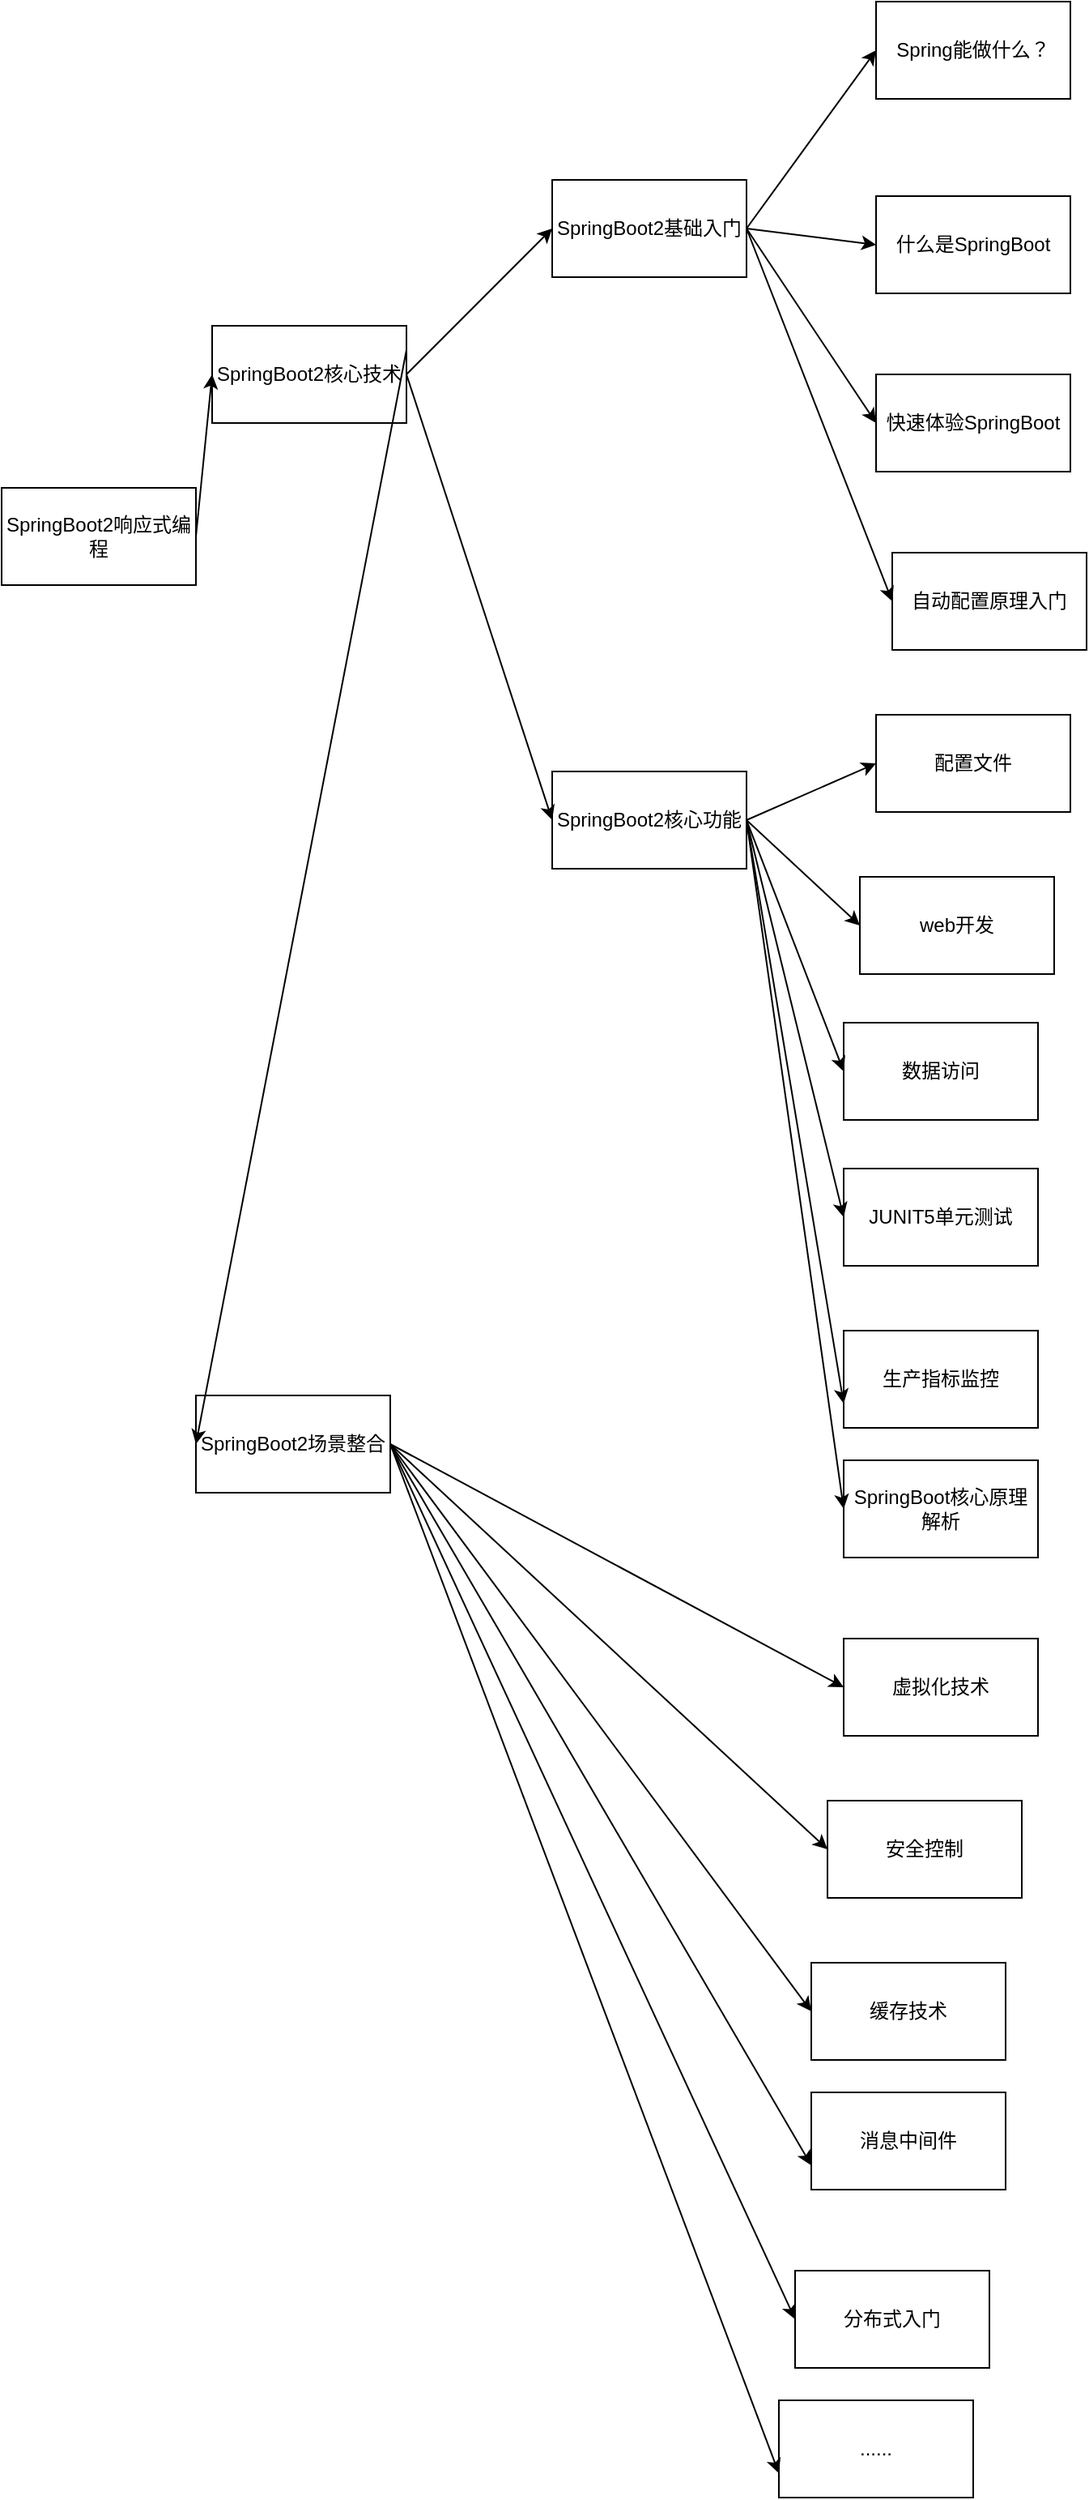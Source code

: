 <mxfile version="14.5.0" type="github">
  <diagram id="bzu2E_UAY_ouwu1E5m8z" name="第 1 页">
    <mxGraphModel dx="2062" dy="1132" grid="1" gridSize="10" guides="1" tooltips="1" connect="1" arrows="1" fold="1" page="1" pageScale="1" pageWidth="827" pageHeight="1169" math="0" shadow="0">
      <root>
        <mxCell id="0" />
        <mxCell id="1" parent="0" />
        <mxCell id="P7p5Ek4KawbF1okIYfM0-1" value="SpringBoot2响应式编程" style="rounded=0;whiteSpace=wrap;html=1;" vertex="1" parent="1">
          <mxGeometry x="30" y="410" width="120" height="60" as="geometry" />
        </mxCell>
        <mxCell id="P7p5Ek4KawbF1okIYfM0-2" value="SpringBoot2核心技术" style="rounded=0;whiteSpace=wrap;html=1;" vertex="1" parent="1">
          <mxGeometry x="160" y="310" width="120" height="60" as="geometry" />
        </mxCell>
        <mxCell id="P7p5Ek4KawbF1okIYfM0-3" value="Spring能做什么？" style="rounded=0;whiteSpace=wrap;html=1;" vertex="1" parent="1">
          <mxGeometry x="570" y="110" width="120" height="60" as="geometry" />
        </mxCell>
        <mxCell id="P7p5Ek4KawbF1okIYfM0-4" value="什么是SpringBoot" style="rounded=0;whiteSpace=wrap;html=1;" vertex="1" parent="1">
          <mxGeometry x="570" y="230" width="120" height="60" as="geometry" />
        </mxCell>
        <mxCell id="P7p5Ek4KawbF1okIYfM0-5" value="快速体验SpringBoot" style="rounded=0;whiteSpace=wrap;html=1;" vertex="1" parent="1">
          <mxGeometry x="570" y="340" width="120" height="60" as="geometry" />
        </mxCell>
        <mxCell id="P7p5Ek4KawbF1okIYfM0-6" value="SpringBoot2基础入门" style="rounded=0;whiteSpace=wrap;html=1;" vertex="1" parent="1">
          <mxGeometry x="370" y="220" width="120" height="60" as="geometry" />
        </mxCell>
        <mxCell id="P7p5Ek4KawbF1okIYfM0-7" value="自动配置原理入门" style="rounded=0;whiteSpace=wrap;html=1;" vertex="1" parent="1">
          <mxGeometry x="580" y="450" width="120" height="60" as="geometry" />
        </mxCell>
        <mxCell id="P7p5Ek4KawbF1okIYfM0-8" value="" style="endArrow=classic;html=1;exitX=1;exitY=0.5;exitDx=0;exitDy=0;entryX=0;entryY=0.5;entryDx=0;entryDy=0;" edge="1" parent="1" source="P7p5Ek4KawbF1okIYfM0-1" target="P7p5Ek4KawbF1okIYfM0-2">
          <mxGeometry width="50" height="50" relative="1" as="geometry">
            <mxPoint x="210" y="430" as="sourcePoint" />
            <mxPoint x="260" y="380" as="targetPoint" />
          </mxGeometry>
        </mxCell>
        <mxCell id="P7p5Ek4KawbF1okIYfM0-9" value="" style="endArrow=classic;html=1;exitX=1;exitY=0.5;exitDx=0;exitDy=0;entryX=0;entryY=0.5;entryDx=0;entryDy=0;" edge="1" parent="1" source="P7p5Ek4KawbF1okIYfM0-2" target="P7p5Ek4KawbF1okIYfM0-6">
          <mxGeometry width="50" height="50" relative="1" as="geometry">
            <mxPoint x="200" y="450" as="sourcePoint" />
            <mxPoint x="220" y="360" as="targetPoint" />
          </mxGeometry>
        </mxCell>
        <mxCell id="P7p5Ek4KawbF1okIYfM0-10" value="" style="endArrow=classic;html=1;exitX=1;exitY=0.5;exitDx=0;exitDy=0;entryX=0;entryY=0.5;entryDx=0;entryDy=0;" edge="1" parent="1" source="P7p5Ek4KawbF1okIYfM0-6" target="P7p5Ek4KawbF1okIYfM0-3">
          <mxGeometry width="50" height="50" relative="1" as="geometry">
            <mxPoint x="340" y="360" as="sourcePoint" />
            <mxPoint x="380" y="260" as="targetPoint" />
          </mxGeometry>
        </mxCell>
        <mxCell id="P7p5Ek4KawbF1okIYfM0-11" value="" style="endArrow=classic;html=1;exitX=1;exitY=0.5;exitDx=0;exitDy=0;entryX=0;entryY=0.5;entryDx=0;entryDy=0;" edge="1" parent="1" source="P7p5Ek4KawbF1okIYfM0-6" target="P7p5Ek4KawbF1okIYfM0-4">
          <mxGeometry width="50" height="50" relative="1" as="geometry">
            <mxPoint x="500" y="260" as="sourcePoint" />
            <mxPoint x="580" y="160" as="targetPoint" />
          </mxGeometry>
        </mxCell>
        <mxCell id="P7p5Ek4KawbF1okIYfM0-12" value="" style="endArrow=classic;html=1;entryX=0;entryY=0.5;entryDx=0;entryDy=0;" edge="1" parent="1" target="P7p5Ek4KawbF1okIYfM0-5">
          <mxGeometry width="50" height="50" relative="1" as="geometry">
            <mxPoint x="490" y="250" as="sourcePoint" />
            <mxPoint x="560" y="280" as="targetPoint" />
          </mxGeometry>
        </mxCell>
        <mxCell id="P7p5Ek4KawbF1okIYfM0-13" value="" style="endArrow=classic;html=1;entryX=0;entryY=0.5;entryDx=0;entryDy=0;exitX=1;exitY=0.5;exitDx=0;exitDy=0;" edge="1" parent="1" source="P7p5Ek4KawbF1okIYfM0-6" target="P7p5Ek4KawbF1okIYfM0-7">
          <mxGeometry width="50" height="50" relative="1" as="geometry">
            <mxPoint x="500" y="260" as="sourcePoint" />
            <mxPoint x="560" y="390" as="targetPoint" />
          </mxGeometry>
        </mxCell>
        <mxCell id="P7p5Ek4KawbF1okIYfM0-14" value="SpringBoot2核心功能" style="rounded=0;whiteSpace=wrap;html=1;" vertex="1" parent="1">
          <mxGeometry x="370" y="585" width="120" height="60" as="geometry" />
        </mxCell>
        <mxCell id="P7p5Ek4KawbF1okIYfM0-15" value="" style="endArrow=classic;html=1;exitX=1;exitY=0.5;exitDx=0;exitDy=0;entryX=0;entryY=0.5;entryDx=0;entryDy=0;" edge="1" parent="1" source="P7p5Ek4KawbF1okIYfM0-2" target="P7p5Ek4KawbF1okIYfM0-14">
          <mxGeometry width="50" height="50" relative="1" as="geometry">
            <mxPoint x="340" y="360" as="sourcePoint" />
            <mxPoint x="380" y="260" as="targetPoint" />
          </mxGeometry>
        </mxCell>
        <mxCell id="P7p5Ek4KawbF1okIYfM0-16" value="配置文件" style="rounded=0;whiteSpace=wrap;html=1;" vertex="1" parent="1">
          <mxGeometry x="570" y="550" width="120" height="60" as="geometry" />
        </mxCell>
        <mxCell id="P7p5Ek4KawbF1okIYfM0-17" value="" style="endArrow=classic;html=1;exitX=1;exitY=0.5;exitDx=0;exitDy=0;entryX=0;entryY=0.5;entryDx=0;entryDy=0;" edge="1" parent="1" source="P7p5Ek4KawbF1okIYfM0-14" target="P7p5Ek4KawbF1okIYfM0-16">
          <mxGeometry width="50" height="50" relative="1" as="geometry">
            <mxPoint x="340" y="360" as="sourcePoint" />
            <mxPoint x="390" y="565" as="targetPoint" />
          </mxGeometry>
        </mxCell>
        <mxCell id="P7p5Ek4KawbF1okIYfM0-18" value="web开发" style="rounded=0;whiteSpace=wrap;html=1;" vertex="1" parent="1">
          <mxGeometry x="560" y="650" width="120" height="60" as="geometry" />
        </mxCell>
        <mxCell id="P7p5Ek4KawbF1okIYfM0-19" value="数据访问" style="rounded=0;whiteSpace=wrap;html=1;" vertex="1" parent="1">
          <mxGeometry x="550" y="740" width="120" height="60" as="geometry" />
        </mxCell>
        <mxCell id="P7p5Ek4KawbF1okIYfM0-20" value="JUNIT5单元测试" style="rounded=0;whiteSpace=wrap;html=1;" vertex="1" parent="1">
          <mxGeometry x="550" y="830" width="120" height="60" as="geometry" />
        </mxCell>
        <mxCell id="P7p5Ek4KawbF1okIYfM0-21" value="生产指标监控" style="rounded=0;whiteSpace=wrap;html=1;" vertex="1" parent="1">
          <mxGeometry x="550" y="930" width="120" height="60" as="geometry" />
        </mxCell>
        <mxCell id="P7p5Ek4KawbF1okIYfM0-22" value="SpringBoot核心原理解析" style="rounded=0;whiteSpace=wrap;html=1;" vertex="1" parent="1">
          <mxGeometry x="550" y="1010" width="120" height="60" as="geometry" />
        </mxCell>
        <mxCell id="P7p5Ek4KawbF1okIYfM0-23" value="" style="endArrow=classic;html=1;exitX=1;exitY=0.5;exitDx=0;exitDy=0;entryX=0;entryY=0.5;entryDx=0;entryDy=0;" edge="1" parent="1" source="P7p5Ek4KawbF1okIYfM0-14" target="P7p5Ek4KawbF1okIYfM0-18">
          <mxGeometry width="50" height="50" relative="1" as="geometry">
            <mxPoint x="510" y="565" as="sourcePoint" />
            <mxPoint x="580" y="590" as="targetPoint" />
          </mxGeometry>
        </mxCell>
        <mxCell id="P7p5Ek4KawbF1okIYfM0-24" value="" style="endArrow=classic;html=1;exitX=1;exitY=0.5;exitDx=0;exitDy=0;entryX=0;entryY=0.5;entryDx=0;entryDy=0;" edge="1" parent="1" source="P7p5Ek4KawbF1okIYfM0-14" target="P7p5Ek4KawbF1okIYfM0-19">
          <mxGeometry width="50" height="50" relative="1" as="geometry">
            <mxPoint x="484" y="680" as="sourcePoint" />
            <mxPoint x="570" y="690" as="targetPoint" />
          </mxGeometry>
        </mxCell>
        <mxCell id="P7p5Ek4KawbF1okIYfM0-25" value="" style="endArrow=classic;html=1;exitX=1;exitY=0.5;exitDx=0;exitDy=0;entryX=0;entryY=0.5;entryDx=0;entryDy=0;" edge="1" parent="1" source="P7p5Ek4KawbF1okIYfM0-14" target="P7p5Ek4KawbF1okIYfM0-20">
          <mxGeometry width="50" height="50" relative="1" as="geometry">
            <mxPoint x="484" y="680" as="sourcePoint" />
            <mxPoint x="560" y="780" as="targetPoint" />
          </mxGeometry>
        </mxCell>
        <mxCell id="P7p5Ek4KawbF1okIYfM0-26" value="" style="endArrow=classic;html=1;entryX=0;entryY=0.75;entryDx=0;entryDy=0;exitX=1;exitY=0.5;exitDx=0;exitDy=0;" edge="1" parent="1" source="P7p5Ek4KawbF1okIYfM0-14" target="P7p5Ek4KawbF1okIYfM0-21">
          <mxGeometry width="50" height="50" relative="1" as="geometry">
            <mxPoint x="470" y="680" as="sourcePoint" />
            <mxPoint x="570" y="790" as="targetPoint" />
          </mxGeometry>
        </mxCell>
        <mxCell id="P7p5Ek4KawbF1okIYfM0-27" value="" style="endArrow=classic;html=1;exitX=1;exitY=0.5;exitDx=0;exitDy=0;entryX=0;entryY=0.5;entryDx=0;entryDy=0;" edge="1" parent="1" source="P7p5Ek4KawbF1okIYfM0-14" target="P7p5Ek4KawbF1okIYfM0-22">
          <mxGeometry width="50" height="50" relative="1" as="geometry">
            <mxPoint x="504" y="700" as="sourcePoint" />
            <mxPoint x="580" y="800" as="targetPoint" />
          </mxGeometry>
        </mxCell>
        <mxCell id="P7p5Ek4KawbF1okIYfM0-28" value="SpringBoot2场景整合" style="rounded=0;whiteSpace=wrap;html=1;" vertex="1" parent="1">
          <mxGeometry x="150" y="970" width="120" height="60" as="geometry" />
        </mxCell>
        <mxCell id="P7p5Ek4KawbF1okIYfM0-29" value="虚拟化技术" style="rounded=0;whiteSpace=wrap;html=1;" vertex="1" parent="1">
          <mxGeometry x="550" y="1120" width="120" height="60" as="geometry" />
        </mxCell>
        <mxCell id="P7p5Ek4KawbF1okIYfM0-30" value="" style="endArrow=classic;html=1;exitX=1;exitY=0.5;exitDx=0;exitDy=0;entryX=0;entryY=0.5;entryDx=0;entryDy=0;" edge="1" parent="1" source="P7p5Ek4KawbF1okIYfM0-28" target="P7p5Ek4KawbF1okIYfM0-29">
          <mxGeometry width="50" height="50" relative="1" as="geometry">
            <mxPoint x="440" y="760" as="sourcePoint" />
            <mxPoint x="560" y="1050" as="targetPoint" />
          </mxGeometry>
        </mxCell>
        <mxCell id="P7p5Ek4KawbF1okIYfM0-31" value="安全控制" style="rounded=0;whiteSpace=wrap;html=1;" vertex="1" parent="1">
          <mxGeometry x="540" y="1220" width="120" height="60" as="geometry" />
        </mxCell>
        <mxCell id="P7p5Ek4KawbF1okIYfM0-33" value="" style="endArrow=classic;html=1;exitX=1;exitY=0.5;exitDx=0;exitDy=0;entryX=0;entryY=0.5;entryDx=0;entryDy=0;" edge="1" parent="1" source="P7p5Ek4KawbF1okIYfM0-28" target="P7p5Ek4KawbF1okIYfM0-31">
          <mxGeometry width="50" height="50" relative="1" as="geometry">
            <mxPoint x="440" y="1140" as="sourcePoint" />
            <mxPoint x="560" y="1160" as="targetPoint" />
          </mxGeometry>
        </mxCell>
        <mxCell id="P7p5Ek4KawbF1okIYfM0-34" value="缓存技术" style="rounded=0;whiteSpace=wrap;html=1;" vertex="1" parent="1">
          <mxGeometry x="530" y="1320" width="120" height="60" as="geometry" />
        </mxCell>
        <mxCell id="P7p5Ek4KawbF1okIYfM0-35" value="" style="endArrow=classic;html=1;exitX=1;exitY=0.5;exitDx=0;exitDy=0;entryX=0;entryY=0.5;entryDx=0;entryDy=0;" edge="1" parent="1" source="P7p5Ek4KawbF1okIYfM0-28" target="P7p5Ek4KawbF1okIYfM0-34">
          <mxGeometry width="50" height="50" relative="1" as="geometry">
            <mxPoint x="440" y="1140" as="sourcePoint" />
            <mxPoint x="550" y="1260" as="targetPoint" />
          </mxGeometry>
        </mxCell>
        <mxCell id="P7p5Ek4KawbF1okIYfM0-36" value="消息中间件" style="rounded=0;whiteSpace=wrap;html=1;" vertex="1" parent="1">
          <mxGeometry x="530" y="1400" width="120" height="60" as="geometry" />
        </mxCell>
        <mxCell id="P7p5Ek4KawbF1okIYfM0-37" value="" style="endArrow=classic;html=1;exitX=1;exitY=0.5;exitDx=0;exitDy=0;entryX=0;entryY=0.75;entryDx=0;entryDy=0;" edge="1" parent="1" source="P7p5Ek4KawbF1okIYfM0-28" target="P7p5Ek4KawbF1okIYfM0-36">
          <mxGeometry width="50" height="50" relative="1" as="geometry">
            <mxPoint x="440" y="1140" as="sourcePoint" />
            <mxPoint x="540" y="1360" as="targetPoint" />
          </mxGeometry>
        </mxCell>
        <mxCell id="P7p5Ek4KawbF1okIYfM0-38" value="分布式入门" style="rounded=0;whiteSpace=wrap;html=1;" vertex="1" parent="1">
          <mxGeometry x="520" y="1510" width="120" height="60" as="geometry" />
        </mxCell>
        <mxCell id="P7p5Ek4KawbF1okIYfM0-39" value="" style="endArrow=classic;html=1;exitX=1;exitY=0.5;exitDx=0;exitDy=0;entryX=0;entryY=0.5;entryDx=0;entryDy=0;" edge="1" parent="1" source="P7p5Ek4KawbF1okIYfM0-28" target="P7p5Ek4KawbF1okIYfM0-38">
          <mxGeometry width="50" height="50" relative="1" as="geometry">
            <mxPoint x="440" y="1140" as="sourcePoint" />
            <mxPoint x="540" y="1455" as="targetPoint" />
          </mxGeometry>
        </mxCell>
        <mxCell id="P7p5Ek4KawbF1okIYfM0-42" value="......" style="rounded=0;whiteSpace=wrap;html=1;" vertex="1" parent="1">
          <mxGeometry x="510" y="1590" width="120" height="60" as="geometry" />
        </mxCell>
        <mxCell id="P7p5Ek4KawbF1okIYfM0-43" value="" style="endArrow=classic;html=1;exitX=1;exitY=0.5;exitDx=0;exitDy=0;entryX=0;entryY=0.75;entryDx=0;entryDy=0;" edge="1" parent="1" source="P7p5Ek4KawbF1okIYfM0-28" target="P7p5Ek4KawbF1okIYfM0-42">
          <mxGeometry width="50" height="50" relative="1" as="geometry">
            <mxPoint x="440" y="1140" as="sourcePoint" />
            <mxPoint x="530" y="1550" as="targetPoint" />
          </mxGeometry>
        </mxCell>
        <mxCell id="P7p5Ek4KawbF1okIYfM0-44" value="" style="endArrow=classic;html=1;exitX=1;exitY=0.25;exitDx=0;exitDy=0;entryX=0;entryY=0.5;entryDx=0;entryDy=0;" edge="1" parent="1" source="P7p5Ek4KawbF1okIYfM0-2" target="P7p5Ek4KawbF1okIYfM0-28">
          <mxGeometry width="50" height="50" relative="1" as="geometry">
            <mxPoint x="340" y="360" as="sourcePoint" />
            <mxPoint x="320" y="760" as="targetPoint" />
          </mxGeometry>
        </mxCell>
      </root>
    </mxGraphModel>
  </diagram>
</mxfile>
